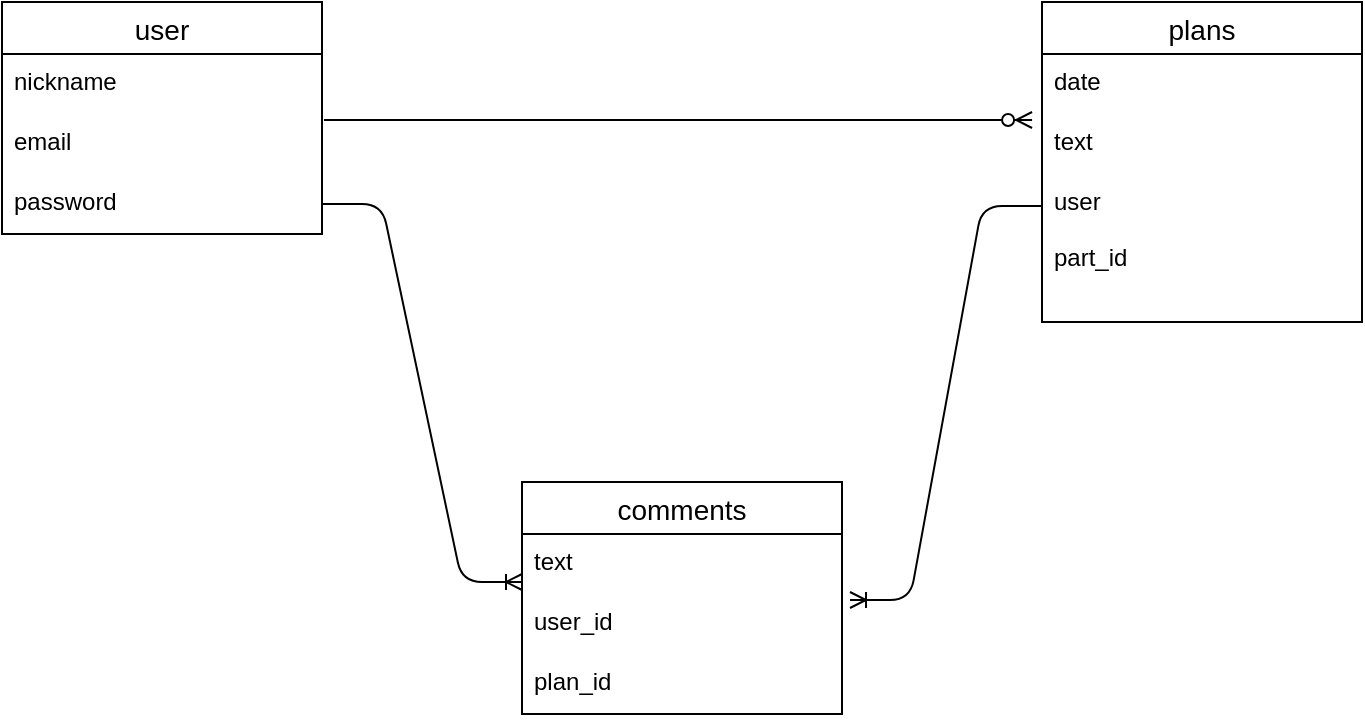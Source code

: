 <mxfile>
    <diagram id="S3GW0ujPqhElhLS3-w8T" name="ページ1">
        <mxGraphModel dx="965" dy="830" grid="1" gridSize="10" guides="1" tooltips="1" connect="1" arrows="1" fold="1" page="1" pageScale="1" pageWidth="850" pageHeight="1100" math="0" shadow="0">
            <root>
                <mxCell id="0"/>
                <mxCell id="1" parent="0"/>
                <mxCell id="2" value="user" style="swimlane;fontStyle=0;childLayout=stackLayout;horizontal=1;startSize=26;horizontalStack=0;resizeParent=1;resizeParentMax=0;resizeLast=0;collapsible=1;marginBottom=0;align=center;fontSize=14;" vertex="1" parent="1">
                    <mxGeometry x="80" y="120" width="160" height="116" as="geometry"/>
                </mxCell>
                <mxCell id="3" value="nickname" style="text;strokeColor=none;fillColor=none;spacingLeft=4;spacingRight=4;overflow=hidden;rotatable=0;points=[[0,0.5],[1,0.5]];portConstraint=eastwest;fontSize=12;" vertex="1" parent="2">
                    <mxGeometry y="26" width="160" height="30" as="geometry"/>
                </mxCell>
                <mxCell id="4" value="email" style="text;strokeColor=none;fillColor=none;spacingLeft=4;spacingRight=4;overflow=hidden;rotatable=0;points=[[0,0.5],[1,0.5]];portConstraint=eastwest;fontSize=12;" vertex="1" parent="2">
                    <mxGeometry y="56" width="160" height="30" as="geometry"/>
                </mxCell>
                <mxCell id="5" value="password" style="text;strokeColor=none;fillColor=none;spacingLeft=4;spacingRight=4;overflow=hidden;rotatable=0;points=[[0,0.5],[1,0.5]];portConstraint=eastwest;fontSize=12;" vertex="1" parent="2">
                    <mxGeometry y="86" width="160" height="30" as="geometry"/>
                </mxCell>
                <mxCell id="6" value="plans" style="swimlane;fontStyle=0;childLayout=stackLayout;horizontal=1;startSize=26;horizontalStack=0;resizeParent=1;resizeParentMax=0;resizeLast=0;collapsible=1;marginBottom=0;align=center;fontSize=14;" vertex="1" parent="1">
                    <mxGeometry x="600" y="120" width="160" height="160" as="geometry"/>
                </mxCell>
                <mxCell id="7" value="date" style="text;strokeColor=none;fillColor=none;spacingLeft=4;spacingRight=4;overflow=hidden;rotatable=0;points=[[0,0.5],[1,0.5]];portConstraint=eastwest;fontSize=12;" vertex="1" parent="6">
                    <mxGeometry y="26" width="160" height="30" as="geometry"/>
                </mxCell>
                <mxCell id="8" value="text" style="text;strokeColor=none;fillColor=none;spacingLeft=4;spacingRight=4;overflow=hidden;rotatable=0;points=[[0,0.5],[1,0.5]];portConstraint=eastwest;fontSize=12;" vertex="1" parent="6">
                    <mxGeometry y="56" width="160" height="30" as="geometry"/>
                </mxCell>
                <mxCell id="9" value="user&#10;&#10;part_id" style="text;strokeColor=none;fillColor=none;spacingLeft=4;spacingRight=4;overflow=hidden;rotatable=0;points=[[0,0.5],[1,0.5]];portConstraint=eastwest;fontSize=12;" vertex="1" parent="6">
                    <mxGeometry y="86" width="160" height="74" as="geometry"/>
                </mxCell>
                <mxCell id="14" value="comments" style="swimlane;fontStyle=0;childLayout=stackLayout;horizontal=1;startSize=26;horizontalStack=0;resizeParent=1;resizeParentMax=0;resizeLast=0;collapsible=1;marginBottom=0;align=center;fontSize=14;" vertex="1" parent="1">
                    <mxGeometry x="340" y="360" width="160" height="116" as="geometry"/>
                </mxCell>
                <mxCell id="15" value="text" style="text;strokeColor=none;fillColor=none;spacingLeft=4;spacingRight=4;overflow=hidden;rotatable=0;points=[[0,0.5],[1,0.5]];portConstraint=eastwest;fontSize=12;" vertex="1" parent="14">
                    <mxGeometry y="26" width="160" height="30" as="geometry"/>
                </mxCell>
                <mxCell id="16" value="user_id" style="text;strokeColor=none;fillColor=none;spacingLeft=4;spacingRight=4;overflow=hidden;rotatable=0;points=[[0,0.5],[1,0.5]];portConstraint=eastwest;fontSize=12;" vertex="1" parent="14">
                    <mxGeometry y="56" width="160" height="30" as="geometry"/>
                </mxCell>
                <mxCell id="17" value="plan_id" style="text;strokeColor=none;fillColor=none;spacingLeft=4;spacingRight=4;overflow=hidden;rotatable=0;points=[[0,0.5],[1,0.5]];portConstraint=eastwest;fontSize=12;" vertex="1" parent="14">
                    <mxGeometry y="86" width="160" height="30" as="geometry"/>
                </mxCell>
                <mxCell id="18" value="" style="edgeStyle=entityRelationEdgeStyle;fontSize=12;html=1;endArrow=ERoneToMany;exitX=1;exitY=0.5;exitDx=0;exitDy=0;" edge="1" parent="1" source="5">
                    <mxGeometry width="100" height="100" relative="1" as="geometry">
                        <mxPoint x="170" y="240" as="sourcePoint"/>
                        <mxPoint x="340" y="410" as="targetPoint"/>
                    </mxGeometry>
                </mxCell>
                <mxCell id="20" value="" style="edgeStyle=entityRelationEdgeStyle;fontSize=12;html=1;endArrow=ERoneToMany;exitX=0;exitY=0.216;exitDx=0;exitDy=0;exitPerimeter=0;entryX=1.025;entryY=0.1;entryDx=0;entryDy=0;entryPerimeter=0;" edge="1" parent="1" source="9" target="16">
                    <mxGeometry width="100" height="100" relative="1" as="geometry">
                        <mxPoint x="530" y="220" as="sourcePoint"/>
                        <mxPoint x="504" y="414" as="targetPoint"/>
                    </mxGeometry>
                </mxCell>
                <mxCell id="21" value="" style="edgeStyle=entityRelationEdgeStyle;fontSize=12;html=1;endArrow=ERzeroToMany;endFill=1;entryX=-0.031;entryY=0.1;entryDx=0;entryDy=0;entryPerimeter=0;exitX=1.006;exitY=0.1;exitDx=0;exitDy=0;exitPerimeter=0;" edge="1" parent="1" source="4" target="8">
                    <mxGeometry width="100" height="100" relative="1" as="geometry">
                        <mxPoint x="370" y="280" as="sourcePoint"/>
                        <mxPoint x="470" y="180" as="targetPoint"/>
                    </mxGeometry>
                </mxCell>
            </root>
        </mxGraphModel>
    </diagram>
</mxfile>